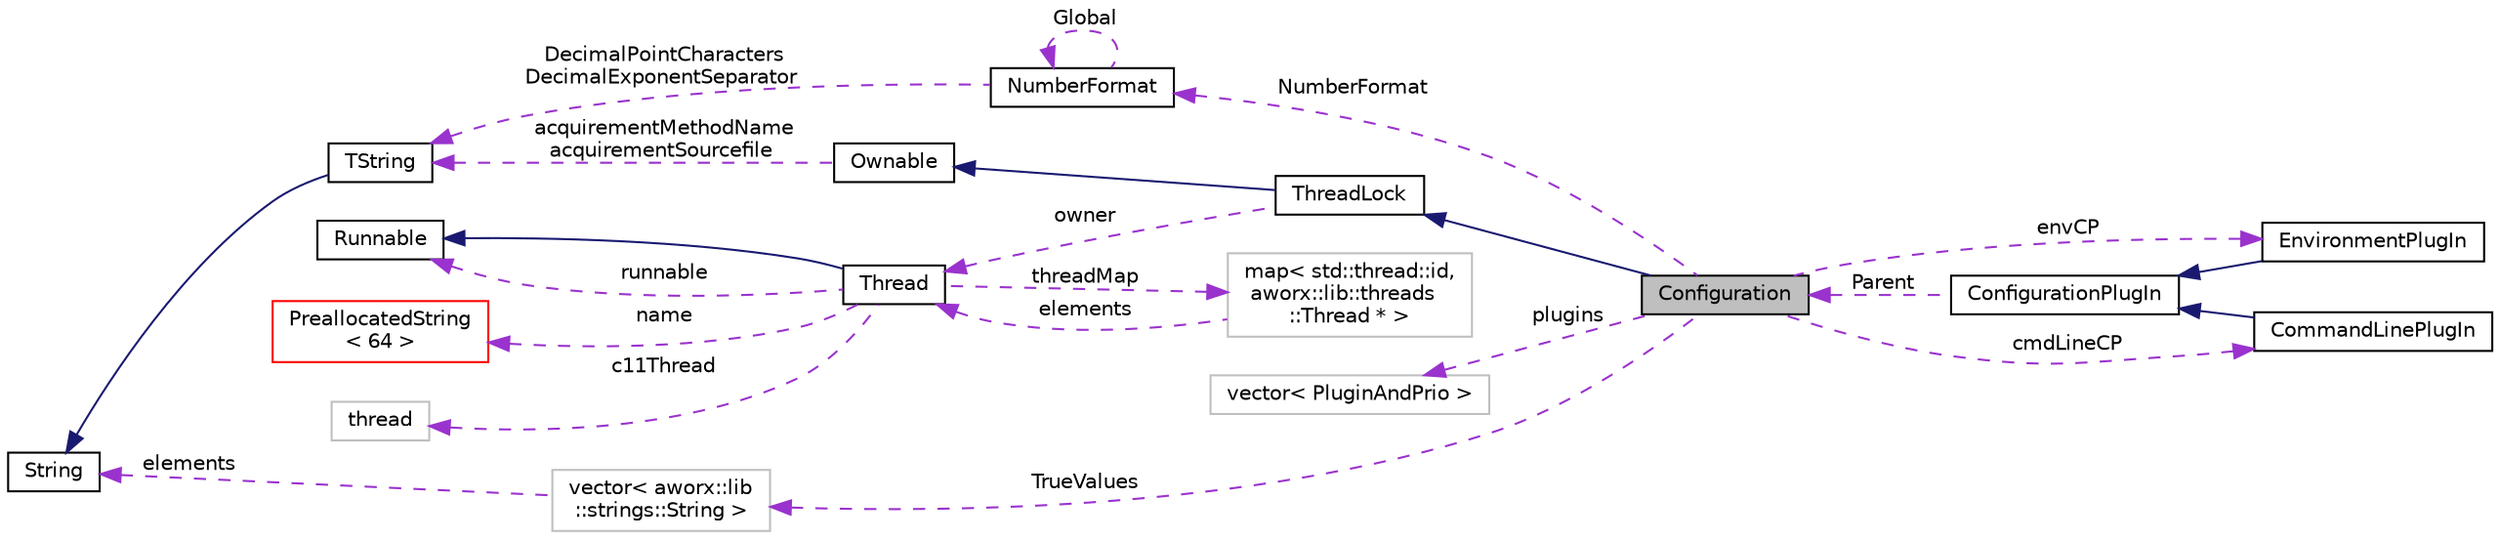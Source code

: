 digraph "Configuration"
{
  edge [fontname="Helvetica",fontsize="10",labelfontname="Helvetica",labelfontsize="10"];
  node [fontname="Helvetica",fontsize="10",shape=record];
  rankdir="LR";
  Node1 [label="Configuration",height=0.2,width=0.4,color="black", fillcolor="grey75", style="filled", fontcolor="black"];
  Node2 -> Node1 [dir="back",color="midnightblue",fontsize="10",style="solid",fontname="Helvetica"];
  Node2 [label="ThreadLock",height=0.2,width=0.4,color="black", fillcolor="white", style="filled",URL="$classaworx_1_1lib_1_1threads_1_1ThreadLock.html"];
  Node3 -> Node2 [dir="back",color="midnightblue",fontsize="10",style="solid",fontname="Helvetica"];
  Node3 [label="Ownable",height=0.2,width=0.4,color="black", fillcolor="white", style="filled",URL="$classaworx_1_1lib_1_1Ownable.html"];
  Node4 -> Node3 [dir="back",color="darkorchid3",fontsize="10",style="dashed",label=" acquirementMethodName\nacquirementSourcefile" ,fontname="Helvetica"];
  Node4 [label="TString",height=0.2,width=0.4,color="black", fillcolor="white", style="filled",URL="$classaworx_1_1lib_1_1strings_1_1TString.html"];
  Node5 -> Node4 [dir="back",color="midnightblue",fontsize="10",style="solid",fontname="Helvetica"];
  Node5 [label="String",height=0.2,width=0.4,color="black", fillcolor="white", style="filled",URL="$classaworx_1_1lib_1_1strings_1_1String.html"];
  Node6 -> Node2 [dir="back",color="darkorchid3",fontsize="10",style="dashed",label=" owner" ,fontname="Helvetica"];
  Node6 [label="Thread",height=0.2,width=0.4,color="black", fillcolor="white", style="filled",URL="$classaworx_1_1lib_1_1threads_1_1Thread.html"];
  Node7 -> Node6 [dir="back",color="midnightblue",fontsize="10",style="solid",fontname="Helvetica"];
  Node7 [label="Runnable",height=0.2,width=0.4,color="black", fillcolor="white", style="filled",URL="$classaworx_1_1lib_1_1threads_1_1Runnable.html"];
  Node7 -> Node6 [dir="back",color="darkorchid3",fontsize="10",style="dashed",label=" runnable" ,fontname="Helvetica"];
  Node8 -> Node6 [dir="back",color="darkorchid3",fontsize="10",style="dashed",label=" name" ,fontname="Helvetica"];
  Node8 [label="PreallocatedString\l\< 64 \>",height=0.2,width=0.4,color="red", fillcolor="white", style="filled",URL="$classaworx_1_1lib_1_1strings_1_1PreallocatedString.html"];
  Node9 -> Node6 [dir="back",color="darkorchid3",fontsize="10",style="dashed",label=" threadMap" ,fontname="Helvetica"];
  Node9 [label="map\< std::thread::id,\l aworx::lib::threads\l::Thread * \>",height=0.2,width=0.4,color="grey75", fillcolor="white", style="filled"];
  Node6 -> Node9 [dir="back",color="darkorchid3",fontsize="10",style="dashed",label=" elements" ,fontname="Helvetica"];
  Node10 -> Node6 [dir="back",color="darkorchid3",fontsize="10",style="dashed",label=" c11Thread" ,fontname="Helvetica"];
  Node10 [label="thread",height=0.2,width=0.4,color="grey75", fillcolor="white", style="filled",tooltip="STL class. "];
  Node11 -> Node1 [dir="back",color="darkorchid3",fontsize="10",style="dashed",label=" NumberFormat" ,fontname="Helvetica"];
  Node11 [label="NumberFormat",height=0.2,width=0.4,color="black", fillcolor="white", style="filled",URL="$classaworx_1_1lib_1_1strings_1_1NumberFormat.html"];
  Node11 -> Node11 [dir="back",color="darkorchid3",fontsize="10",style="dashed",label=" Global" ,fontname="Helvetica"];
  Node4 -> Node11 [dir="back",color="darkorchid3",fontsize="10",style="dashed",label=" DecimalPointCharacters\nDecimalExponentSeparator" ,fontname="Helvetica"];
  Node12 -> Node1 [dir="back",color="darkorchid3",fontsize="10",style="dashed",label=" TrueValues" ,fontname="Helvetica"];
  Node12 [label="vector\< aworx::lib\l::strings::String \>",height=0.2,width=0.4,color="grey75", fillcolor="white", style="filled"];
  Node5 -> Node12 [dir="back",color="darkorchid3",fontsize="10",style="dashed",label=" elements" ,fontname="Helvetica"];
  Node13 -> Node1 [dir="back",color="darkorchid3",fontsize="10",style="dashed",label=" envCP" ,fontname="Helvetica"];
  Node13 [label="EnvironmentPlugIn",height=0.2,width=0.4,color="black", fillcolor="white", style="filled",URL="$classaworx_1_1lib_1_1config_1_1EnvironmentPlugIn.html"];
  Node14 -> Node13 [dir="back",color="midnightblue",fontsize="10",style="solid",fontname="Helvetica"];
  Node14 [label="ConfigurationPlugIn",height=0.2,width=0.4,color="black", fillcolor="white", style="filled",URL="$classaworx_1_1lib_1_1config_1_1ConfigurationPlugIn.html"];
  Node1 -> Node14 [dir="back",color="darkorchid3",fontsize="10",style="dashed",label=" Parent" ,fontname="Helvetica"];
  Node15 -> Node1 [dir="back",color="darkorchid3",fontsize="10",style="dashed",label=" plugins" ,fontname="Helvetica"];
  Node15 [label="vector\< PluginAndPrio \>",height=0.2,width=0.4,color="grey75", fillcolor="white", style="filled"];
  Node16 -> Node1 [dir="back",color="darkorchid3",fontsize="10",style="dashed",label=" cmdLineCP" ,fontname="Helvetica"];
  Node16 [label="CommandLinePlugIn",height=0.2,width=0.4,color="black", fillcolor="white", style="filled",URL="$classaworx_1_1lib_1_1config_1_1CommandLinePlugIn.html"];
  Node14 -> Node16 [dir="back",color="midnightblue",fontsize="10",style="solid",fontname="Helvetica"];
}
